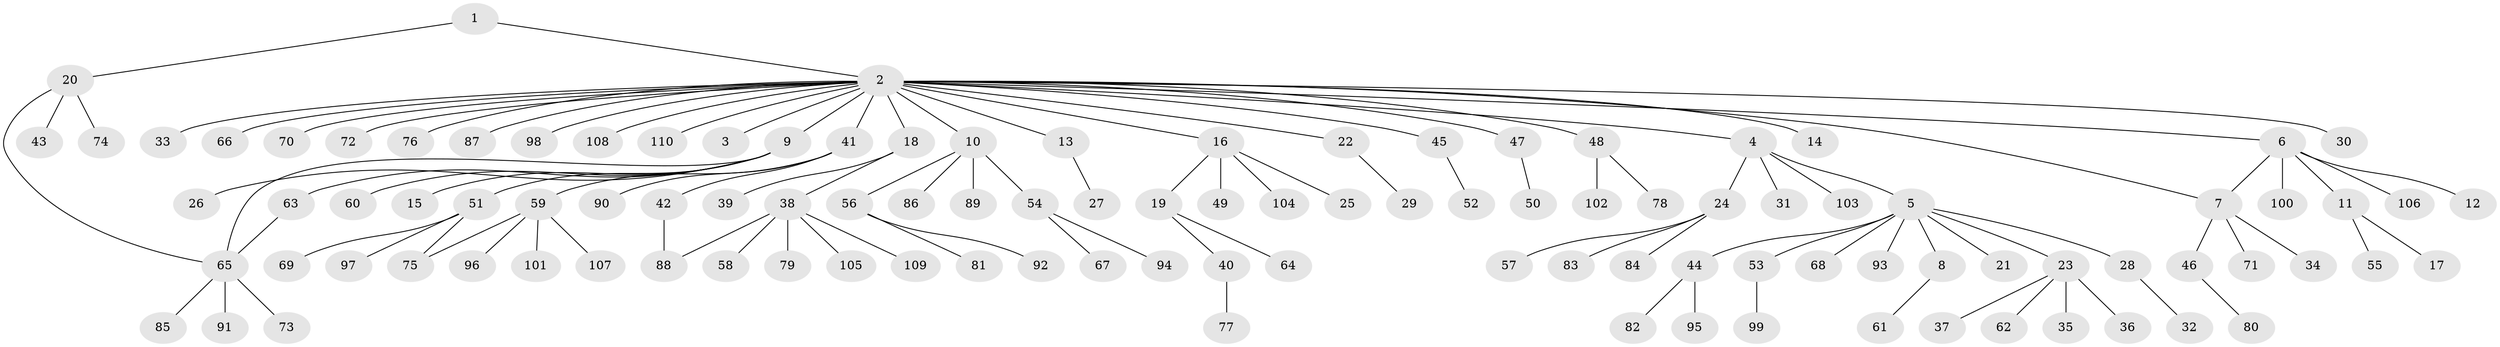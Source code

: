 // Generated by graph-tools (version 1.1) at 2025/49/03/09/25 03:49:46]
// undirected, 110 vertices, 114 edges
graph export_dot {
graph [start="1"]
  node [color=gray90,style=filled];
  1;
  2;
  3;
  4;
  5;
  6;
  7;
  8;
  9;
  10;
  11;
  12;
  13;
  14;
  15;
  16;
  17;
  18;
  19;
  20;
  21;
  22;
  23;
  24;
  25;
  26;
  27;
  28;
  29;
  30;
  31;
  32;
  33;
  34;
  35;
  36;
  37;
  38;
  39;
  40;
  41;
  42;
  43;
  44;
  45;
  46;
  47;
  48;
  49;
  50;
  51;
  52;
  53;
  54;
  55;
  56;
  57;
  58;
  59;
  60;
  61;
  62;
  63;
  64;
  65;
  66;
  67;
  68;
  69;
  70;
  71;
  72;
  73;
  74;
  75;
  76;
  77;
  78;
  79;
  80;
  81;
  82;
  83;
  84;
  85;
  86;
  87;
  88;
  89;
  90;
  91;
  92;
  93;
  94;
  95;
  96;
  97;
  98;
  99;
  100;
  101;
  102;
  103;
  104;
  105;
  106;
  107;
  108;
  109;
  110;
  1 -- 2;
  1 -- 20;
  2 -- 3;
  2 -- 4;
  2 -- 6;
  2 -- 7;
  2 -- 9;
  2 -- 10;
  2 -- 13;
  2 -- 14;
  2 -- 16;
  2 -- 18;
  2 -- 22;
  2 -- 30;
  2 -- 33;
  2 -- 41;
  2 -- 45;
  2 -- 47;
  2 -- 48;
  2 -- 66;
  2 -- 70;
  2 -- 72;
  2 -- 76;
  2 -- 87;
  2 -- 98;
  2 -- 108;
  2 -- 110;
  4 -- 5;
  4 -- 24;
  4 -- 31;
  4 -- 103;
  5 -- 8;
  5 -- 21;
  5 -- 23;
  5 -- 28;
  5 -- 44;
  5 -- 53;
  5 -- 68;
  5 -- 93;
  6 -- 7;
  6 -- 11;
  6 -- 12;
  6 -- 100;
  6 -- 106;
  7 -- 34;
  7 -- 46;
  7 -- 71;
  8 -- 61;
  9 -- 15;
  9 -- 26;
  9 -- 51;
  9 -- 60;
  9 -- 63;
  9 -- 65;
  10 -- 54;
  10 -- 56;
  10 -- 86;
  10 -- 89;
  11 -- 17;
  11 -- 55;
  13 -- 27;
  16 -- 19;
  16 -- 25;
  16 -- 49;
  16 -- 104;
  18 -- 38;
  18 -- 39;
  19 -- 40;
  19 -- 64;
  20 -- 43;
  20 -- 65;
  20 -- 74;
  22 -- 29;
  23 -- 35;
  23 -- 36;
  23 -- 37;
  23 -- 62;
  24 -- 57;
  24 -- 83;
  24 -- 84;
  28 -- 32;
  38 -- 58;
  38 -- 79;
  38 -- 88;
  38 -- 105;
  38 -- 109;
  40 -- 77;
  41 -- 42;
  41 -- 59;
  41 -- 90;
  42 -- 88;
  44 -- 82;
  44 -- 95;
  45 -- 52;
  46 -- 80;
  47 -- 50;
  48 -- 78;
  48 -- 102;
  51 -- 69;
  51 -- 75;
  51 -- 97;
  53 -- 99;
  54 -- 67;
  54 -- 94;
  56 -- 81;
  56 -- 92;
  59 -- 75;
  59 -- 96;
  59 -- 101;
  59 -- 107;
  63 -- 65;
  65 -- 73;
  65 -- 85;
  65 -- 91;
}
